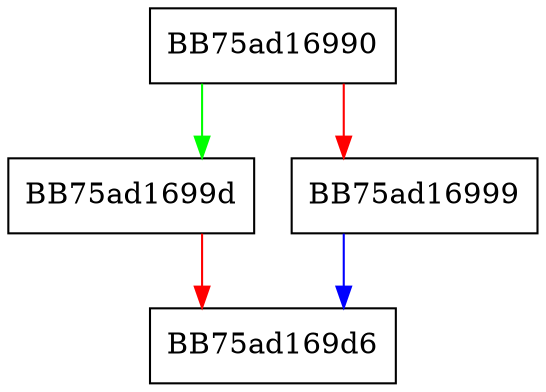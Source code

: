 digraph CopyData {
  node [shape="box"];
  graph [splines=ortho];
  BB75ad16990 -> BB75ad1699d [color="green"];
  BB75ad16990 -> BB75ad16999 [color="red"];
  BB75ad16999 -> BB75ad169d6 [color="blue"];
  BB75ad1699d -> BB75ad169d6 [color="red"];
}